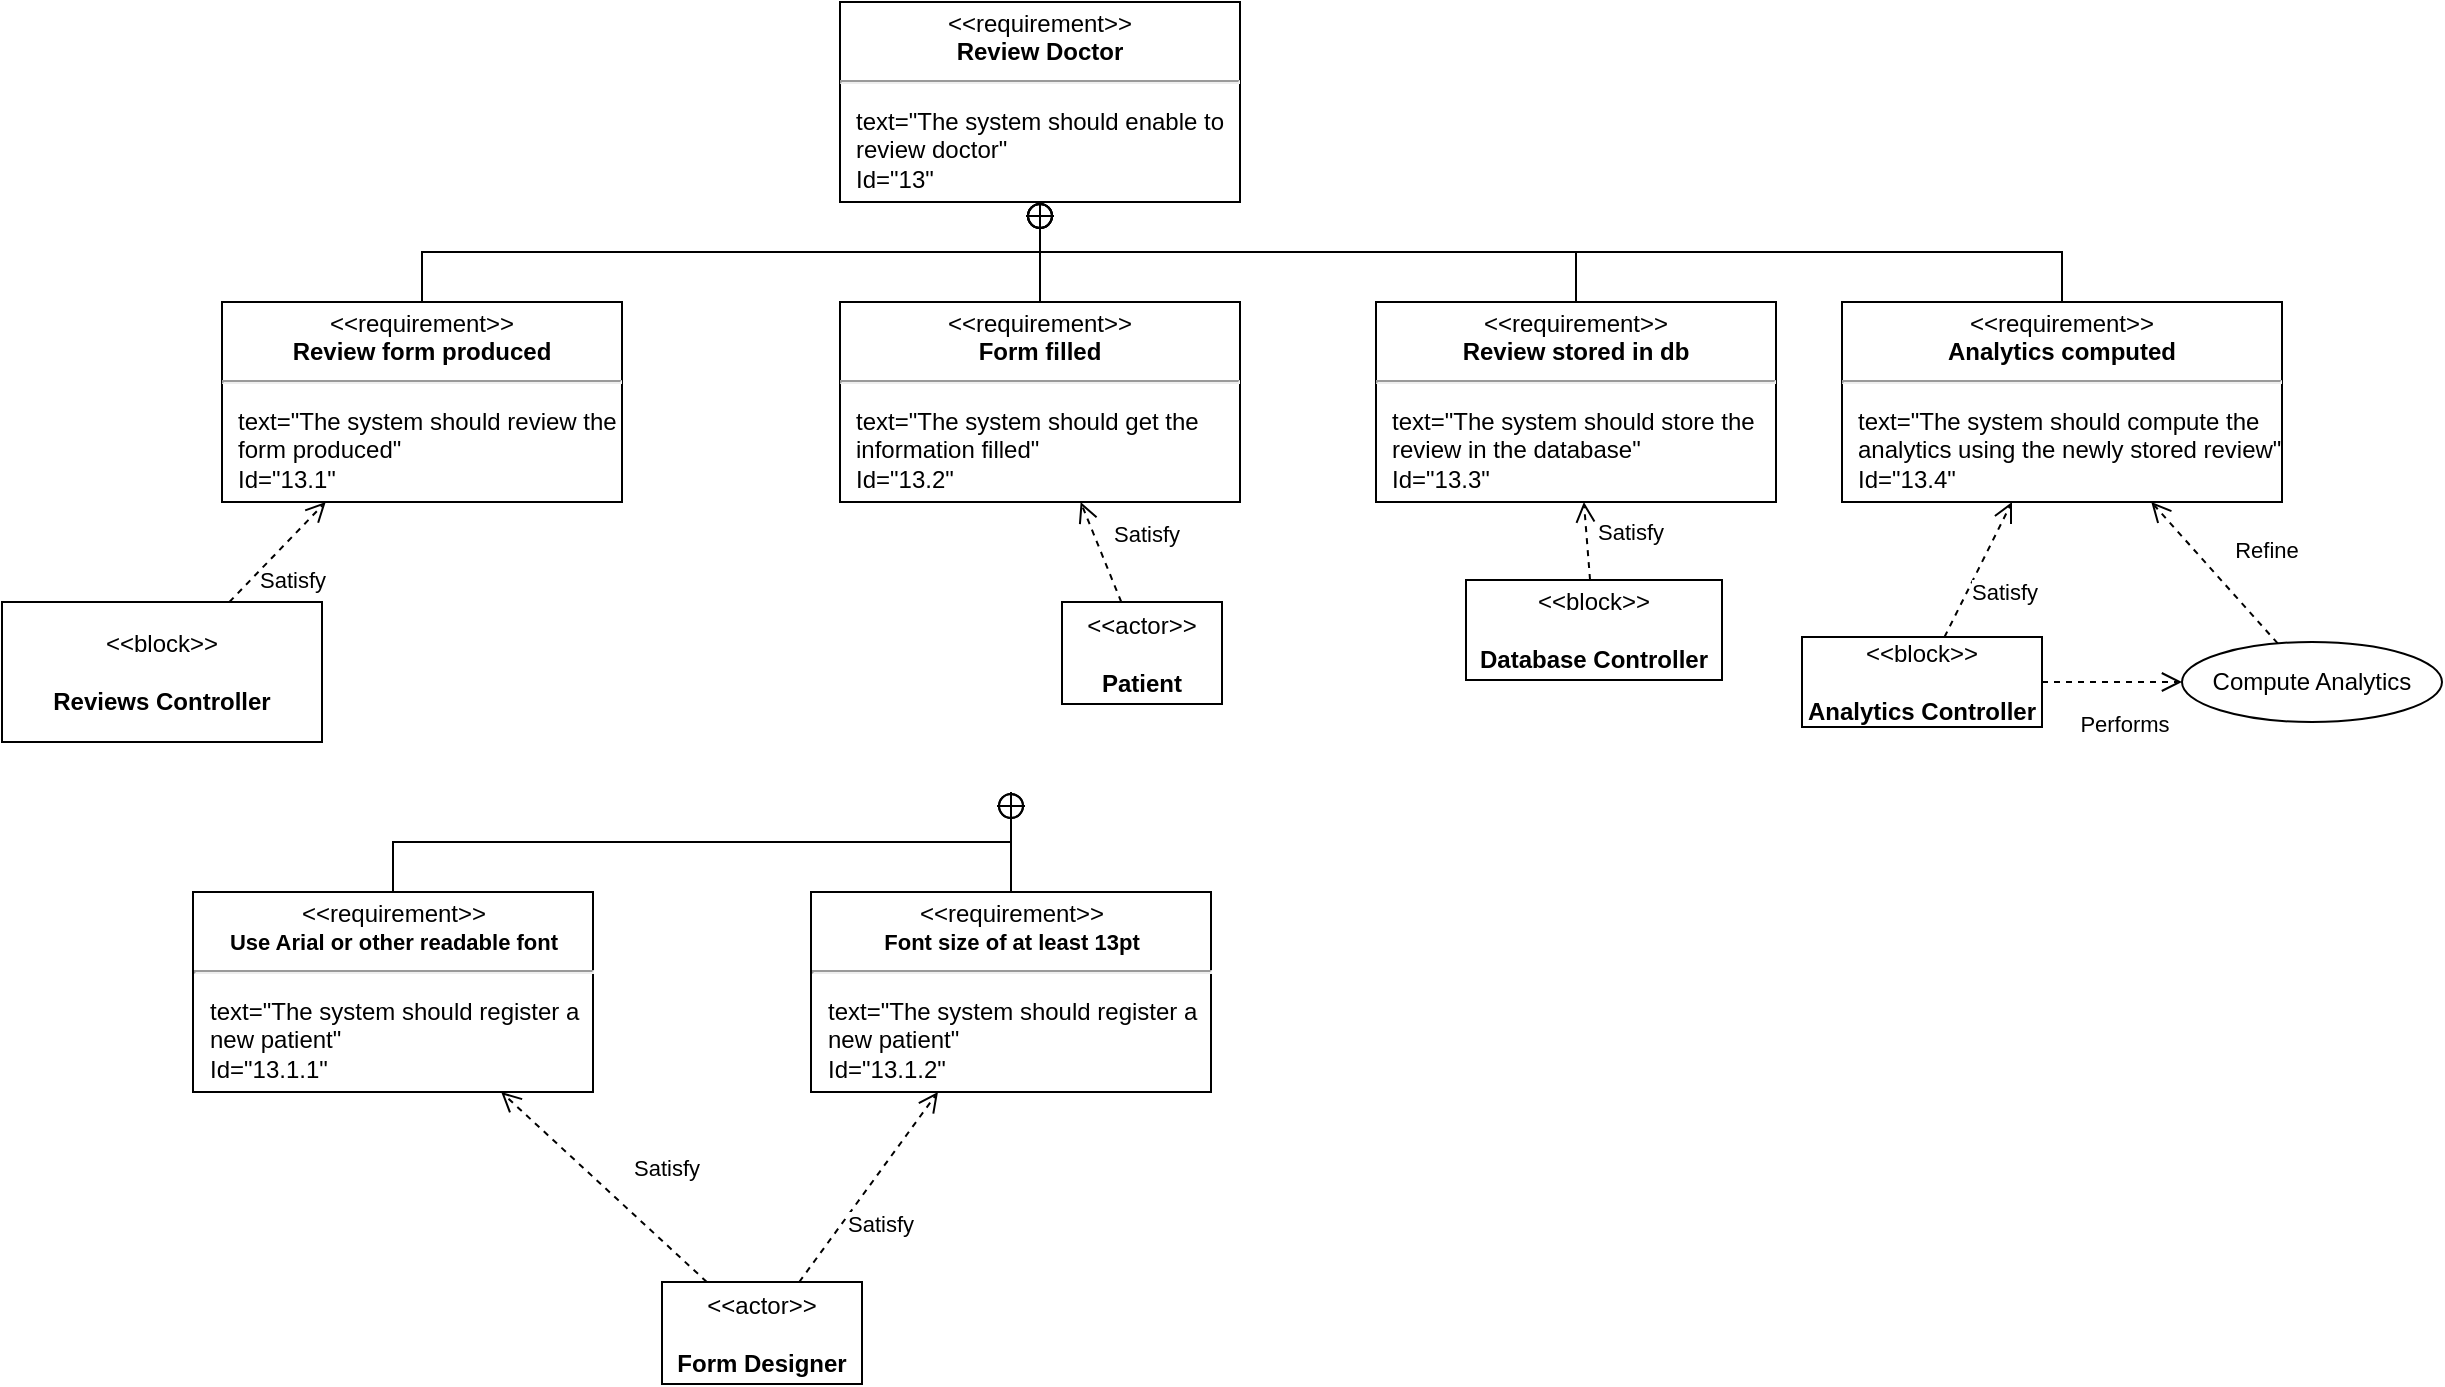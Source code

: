 <mxfile version="24.4.4" type="github">
  <diagram name="Página-1" id="qtJmnwFwFeLOcwQkmZnU">
    <mxGraphModel dx="1877" dy="522" grid="1" gridSize="10" guides="1" tooltips="1" connect="1" arrows="1" fold="1" page="1" pageScale="1" pageWidth="827" pageHeight="1169" math="0" shadow="0">
      <root>
        <mxCell id="0" />
        <mxCell id="1" parent="0" />
        <mxCell id="DoBYynUEnmm3b60OkJsO-1" value="&lt;p style=&quot;margin:0px;margin-top:4px;text-align:center;&quot;&gt;&amp;lt;&amp;lt;requirement&amp;gt;&amp;gt;&lt;br&gt;&lt;b&gt;Review Doctor&lt;/b&gt;&lt;/p&gt;&lt;hr&gt;&lt;p&gt;&lt;/p&gt;&lt;p style=&quot;margin:0px;margin-left:8px;text-align:left;&quot;&gt;text=&quot;The system should enable to review doctor&quot;&lt;br&gt;Id=&quot;13&quot;&lt;/p&gt;" style="shape=rect;overflow=fill;html=1;whiteSpace=wrap;align=center;" vertex="1" parent="1">
          <mxGeometry x="359" y="40" width="200" height="100" as="geometry" />
        </mxCell>
        <mxCell id="DoBYynUEnmm3b60OkJsO-2" value="&lt;p style=&quot;margin:0px;margin-top:4px;text-align:center;&quot;&gt;&amp;lt;&amp;lt;requirement&amp;gt;&amp;gt;&lt;br&gt;&lt;b&gt;Review form produced&lt;/b&gt;&lt;/p&gt;&lt;hr&gt;&lt;p&gt;&lt;/p&gt;&lt;p style=&quot;margin:0px;margin-left:8px;text-align:left;&quot;&gt;text=&quot;The system should review the form produced&quot;&lt;br&gt;Id=&quot;13.1&quot;&lt;/p&gt;" style="shape=rect;overflow=fill;html=1;whiteSpace=wrap;align=center;" vertex="1" parent="1">
          <mxGeometry x="50" y="190" width="200" height="100" as="geometry" />
        </mxCell>
        <mxCell id="DoBYynUEnmm3b60OkJsO-3" value="&lt;p style=&quot;margin:0px;margin-top:4px;text-align:center;&quot;&gt;&amp;lt;&amp;lt;requirement&amp;gt;&amp;gt;&lt;br&gt;&lt;b&gt;Form filled&lt;/b&gt;&lt;/p&gt;&lt;hr&gt;&lt;p&gt;&lt;/p&gt;&lt;p style=&quot;margin:0px;margin-left:8px;text-align:left;&quot;&gt;text=&quot;The system should get the information filled&quot;&lt;br&gt;Id=&quot;13.2&quot;&lt;/p&gt;" style="shape=rect;overflow=fill;html=1;whiteSpace=wrap;align=center;" vertex="1" parent="1">
          <mxGeometry x="359" y="190" width="200" height="100" as="geometry" />
        </mxCell>
        <mxCell id="DoBYynUEnmm3b60OkJsO-7" value="&lt;p style=&quot;margin:0px;margin-top:4px;text-align:center;&quot;&gt;&amp;lt;&amp;lt;requirement&amp;gt;&amp;gt;&lt;br&gt;&lt;b&gt;Review stored in db&lt;/b&gt;&lt;/p&gt;&lt;hr&gt;&lt;p&gt;&lt;/p&gt;&lt;p style=&quot;margin:0px;margin-left:8px;text-align:left;&quot;&gt;text=&quot;The system should store the review in the database&quot;&lt;br&gt;Id=&quot;13.3&quot;&lt;/p&gt;" style="shape=rect;overflow=fill;html=1;whiteSpace=wrap;align=center;" vertex="1" parent="1">
          <mxGeometry x="627" y="190" width="200" height="100" as="geometry" />
        </mxCell>
        <mxCell id="DoBYynUEnmm3b60OkJsO-8" value="&lt;p style=&quot;margin:0px;margin-top:4px;text-align:center;&quot;&gt;&amp;lt;&amp;lt;requirement&amp;gt;&amp;gt;&lt;br&gt;&lt;b&gt;Analytics computed&lt;/b&gt;&lt;/p&gt;&lt;hr&gt;&lt;p&gt;&lt;/p&gt;&lt;p style=&quot;margin:0px;margin-left:8px;text-align:left;&quot;&gt;text=&quot;The system should compute the analytics using the newly stored review&quot;&lt;br&gt;Id=&quot;13.4&quot;&lt;/p&gt;" style="shape=rect;overflow=fill;html=1;whiteSpace=wrap;align=center;" vertex="1" parent="1">
          <mxGeometry x="860" y="190" width="220" height="100" as="geometry" />
        </mxCell>
        <mxCell id="DoBYynUEnmm3b60OkJsO-10" value="&amp;lt;&amp;lt;actor&amp;gt;&amp;gt;&lt;br&gt;&lt;br&gt;&lt;b&gt;Patient&lt;/b&gt;" style="html=1;align=center;verticalAlign=middle;dashed=0;whiteSpace=wrap;" vertex="1" parent="1">
          <mxGeometry x="470" y="340" width="80" height="51" as="geometry" />
        </mxCell>
        <mxCell id="DoBYynUEnmm3b60OkJsO-11" value="&amp;lt;&amp;lt;block&amp;gt;&amp;gt;&lt;br&gt;&lt;br&gt;&lt;b&gt;Reviews Controller&lt;/b&gt;" style="html=1;align=center;verticalAlign=middle;dashed=0;whiteSpace=wrap;" vertex="1" parent="1">
          <mxGeometry x="-60" y="340" width="160" height="70" as="geometry" />
        </mxCell>
        <mxCell id="DoBYynUEnmm3b60OkJsO-12" value="&amp;lt;&amp;lt;block&amp;gt;&amp;gt;&lt;br&gt;&lt;br&gt;&lt;b&gt;Database Controller&lt;/b&gt;" style="html=1;align=center;verticalAlign=middle;dashed=0;whiteSpace=wrap;" vertex="1" parent="1">
          <mxGeometry x="672" y="329" width="128" height="50" as="geometry" />
        </mxCell>
        <mxCell id="DoBYynUEnmm3b60OkJsO-13" value="&amp;lt;&amp;lt;block&amp;gt;&amp;gt;&lt;br&gt;&lt;br&gt;&lt;b&gt;Analytics Controller&lt;/b&gt;" style="html=1;align=center;verticalAlign=middle;dashed=0;whiteSpace=wrap;" vertex="1" parent="1">
          <mxGeometry x="840" y="357.5" width="120" height="45" as="geometry" />
        </mxCell>
        <mxCell id="DoBYynUEnmm3b60OkJsO-15" value="" style="rounded=0;html=1;labelBackgroundColor=none;endArrow=none;edgeStyle=elbowEdgeStyle;elbow=vertical;startArrow=sysMLPackCont;startSize=12;" edge="1" parent="1" source="DoBYynUEnmm3b60OkJsO-1" target="DoBYynUEnmm3b60OkJsO-2">
          <mxGeometry relative="1" as="geometry">
            <mxPoint x="240" y="120" as="sourcePoint" />
            <mxPoint x="150" y="180" as="targetPoint" />
          </mxGeometry>
        </mxCell>
        <mxCell id="DoBYynUEnmm3b60OkJsO-16" value="" style="rounded=0;html=1;labelBackgroundColor=none;endArrow=none;edgeStyle=elbowEdgeStyle;elbow=vertical;startArrow=sysMLPackCont;startSize=12;" edge="1" parent="1" source="DoBYynUEnmm3b60OkJsO-1" target="DoBYynUEnmm3b60OkJsO-3">
          <mxGeometry relative="1" as="geometry">
            <mxPoint x="700" y="120" as="sourcePoint" />
            <mxPoint x="610" y="180" as="targetPoint" />
          </mxGeometry>
        </mxCell>
        <mxCell id="DoBYynUEnmm3b60OkJsO-17" value="" style="rounded=0;html=1;labelBackgroundColor=none;endArrow=none;edgeStyle=elbowEdgeStyle;elbow=vertical;startArrow=sysMLPackCont;startSize=12;" edge="1" parent="1" source="DoBYynUEnmm3b60OkJsO-1" target="DoBYynUEnmm3b60OkJsO-7">
          <mxGeometry relative="1" as="geometry">
            <mxPoint x="850" y="60" as="sourcePoint" />
            <mxPoint x="760" y="120" as="targetPoint" />
          </mxGeometry>
        </mxCell>
        <mxCell id="DoBYynUEnmm3b60OkJsO-18" value="" style="rounded=0;html=1;labelBackgroundColor=none;endArrow=none;edgeStyle=elbowEdgeStyle;elbow=vertical;startArrow=sysMLPackCont;startSize=12;" edge="1" parent="1" source="DoBYynUEnmm3b60OkJsO-1" target="DoBYynUEnmm3b60OkJsO-8">
          <mxGeometry relative="1" as="geometry">
            <mxPoint x="910" y="90" as="sourcePoint" />
            <mxPoint x="820" y="150" as="targetPoint" />
          </mxGeometry>
        </mxCell>
        <mxCell id="DoBYynUEnmm3b60OkJsO-23" value="Satisfy" style="html=1;verticalAlign=bottom;endArrow=open;dashed=1;endSize=8;curved=0;rounded=0;" edge="1" parent="1" source="DoBYynUEnmm3b60OkJsO-12" target="DoBYynUEnmm3b60OkJsO-7">
          <mxGeometry x="-0.321" y="-21" relative="1" as="geometry">
            <mxPoint x="800" y="429" as="sourcePoint" />
            <mxPoint x="720" y="429" as="targetPoint" />
            <mxPoint as="offset" />
          </mxGeometry>
        </mxCell>
        <mxCell id="DoBYynUEnmm3b60OkJsO-24" value="Satisfy" style="html=1;verticalAlign=bottom;endArrow=open;dashed=1;endSize=8;curved=0;rounded=0;" edge="1" parent="1" source="DoBYynUEnmm3b60OkJsO-11" target="DoBYynUEnmm3b60OkJsO-2">
          <mxGeometry x="-0.321" y="-21" relative="1" as="geometry">
            <mxPoint x="110" y="469" as="sourcePoint" />
            <mxPoint x="220" y="408" as="targetPoint" />
            <mxPoint as="offset" />
          </mxGeometry>
        </mxCell>
        <mxCell id="DoBYynUEnmm3b60OkJsO-25" value="Satisfy" style="html=1;verticalAlign=bottom;endArrow=open;dashed=1;endSize=8;curved=0;rounded=0;" edge="1" parent="1" source="DoBYynUEnmm3b60OkJsO-10" target="DoBYynUEnmm3b60OkJsO-3">
          <mxGeometry x="-0.321" y="-21" relative="1" as="geometry">
            <mxPoint x="50" y="339" as="sourcePoint" />
            <mxPoint x="50" y="300" as="targetPoint" />
            <mxPoint as="offset" />
          </mxGeometry>
        </mxCell>
        <mxCell id="DoBYynUEnmm3b60OkJsO-28" value="Compute Analytics" style="ellipse;whiteSpace=wrap;html=1;" vertex="1" parent="1">
          <mxGeometry x="1030" y="360" width="130" height="40" as="geometry" />
        </mxCell>
        <mxCell id="DoBYynUEnmm3b60OkJsO-32" value="Satisfy" style="html=1;verticalAlign=bottom;endArrow=open;dashed=1;endSize=8;curved=0;rounded=0;" edge="1" parent="1" source="DoBYynUEnmm3b60OkJsO-13" target="DoBYynUEnmm3b60OkJsO-8">
          <mxGeometry x="-0.321" y="-21" relative="1" as="geometry">
            <mxPoint x="560" y="495" as="sourcePoint" />
            <mxPoint x="560" y="440" as="targetPoint" />
            <mxPoint as="offset" />
          </mxGeometry>
        </mxCell>
        <mxCell id="DoBYynUEnmm3b60OkJsO-33" value="Refine" style="html=1;verticalAlign=bottom;endArrow=open;dashed=1;endSize=8;curved=0;rounded=0;" edge="1" parent="1" source="DoBYynUEnmm3b60OkJsO-28" target="DoBYynUEnmm3b60OkJsO-8">
          <mxGeometry x="-0.321" y="-21" relative="1" as="geometry">
            <mxPoint x="770" y="527" as="sourcePoint" />
            <mxPoint x="927" y="410" as="targetPoint" />
            <mxPoint as="offset" />
          </mxGeometry>
        </mxCell>
        <mxCell id="DoBYynUEnmm3b60OkJsO-34" value="Performs" style="html=1;verticalAlign=bottom;endArrow=open;dashed=1;endSize=8;curved=0;rounded=0;" edge="1" parent="1" source="DoBYynUEnmm3b60OkJsO-13" target="DoBYynUEnmm3b60OkJsO-28">
          <mxGeometry x="0.167" y="-30" relative="1" as="geometry">
            <mxPoint x="814.5" y="585" as="sourcePoint" />
            <mxPoint x="814.5" y="645" as="targetPoint" />
            <mxPoint as="offset" />
          </mxGeometry>
        </mxCell>
        <mxCell id="DoBYynUEnmm3b60OkJsO-35" value="&amp;lt;&amp;lt;actor&amp;gt;&amp;gt;&lt;br&gt;&lt;br&gt;&lt;b&gt;Form Designer&lt;/b&gt;" style="html=1;align=center;verticalAlign=middle;dashed=0;whiteSpace=wrap;" vertex="1" parent="1">
          <mxGeometry x="270" y="680" width="100" height="51" as="geometry" />
        </mxCell>
        <mxCell id="DoBYynUEnmm3b60OkJsO-36" value="&lt;p style=&quot;margin:0px;margin-top:4px;text-align:center;&quot;&gt;&amp;lt;&amp;lt;requirement&amp;gt;&amp;gt;&lt;br&gt;&lt;b style=&quot;font-size: 11px; background-color: rgb(255, 255, 255);&quot;&gt;Use Arial or other readable font&lt;/b&gt;&lt;br&gt;&lt;/p&gt;&lt;hr&gt;&lt;p&gt;&lt;/p&gt;&lt;p style=&quot;margin:0px;margin-left:8px;text-align:left;&quot;&gt;text=&quot;The system should register a new patient&quot;&lt;br&gt;Id=&quot;13.1.1&quot;&lt;/p&gt;" style="shape=rect;overflow=fill;html=1;whiteSpace=wrap;align=center;" vertex="1" parent="1">
          <mxGeometry x="35.5" y="485" width="200" height="100" as="geometry" />
        </mxCell>
        <mxCell id="DoBYynUEnmm3b60OkJsO-37" value="&lt;p style=&quot;margin:0px;margin-top:4px;text-align:center;&quot;&gt;&amp;lt;&amp;lt;requirement&amp;gt;&amp;gt;&lt;br&gt;&lt;b style=&quot;font-size: 11px; background-color: rgb(255, 255, 255);&quot;&gt;Font size of at least 13pt&lt;/b&gt;&lt;br&gt;&lt;/p&gt;&lt;hr&gt;&lt;p&gt;&lt;/p&gt;&lt;p style=&quot;margin:0px;margin-left:8px;text-align:left;&quot;&gt;text=&quot;The system should register a new patient&quot;&lt;br&gt;Id=&quot;13.1.2&quot;&lt;/p&gt;" style="shape=rect;overflow=fill;html=1;whiteSpace=wrap;align=center;" vertex="1" parent="1">
          <mxGeometry x="344.5" y="485" width="200" height="100" as="geometry" />
        </mxCell>
        <mxCell id="DoBYynUEnmm3b60OkJsO-38" value="" style="rounded=0;html=1;labelBackgroundColor=none;endArrow=none;edgeStyle=elbowEdgeStyle;elbow=vertical;startArrow=sysMLPackCont;startSize=12;" edge="1" parent="1" target="DoBYynUEnmm3b60OkJsO-36">
          <mxGeometry relative="1" as="geometry">
            <mxPoint x="444.5" y="435" as="sourcePoint" />
            <mxPoint x="135.5" y="475" as="targetPoint" />
          </mxGeometry>
        </mxCell>
        <mxCell id="DoBYynUEnmm3b60OkJsO-39" value="" style="rounded=0;html=1;labelBackgroundColor=none;endArrow=none;edgeStyle=elbowEdgeStyle;elbow=vertical;startArrow=sysMLPackCont;startSize=12;" edge="1" parent="1" target="DoBYynUEnmm3b60OkJsO-37">
          <mxGeometry relative="1" as="geometry">
            <mxPoint x="444.5" y="435" as="sourcePoint" />
            <mxPoint x="595.5" y="475" as="targetPoint" />
          </mxGeometry>
        </mxCell>
        <mxCell id="DoBYynUEnmm3b60OkJsO-40" value="Satisfy" style="html=1;verticalAlign=bottom;endArrow=open;dashed=1;endSize=8;curved=0;rounded=0;" edge="1" parent="1" source="DoBYynUEnmm3b60OkJsO-35" target="DoBYynUEnmm3b60OkJsO-36">
          <mxGeometry x="-0.321" y="-21" relative="1" as="geometry">
            <mxPoint x="200.5" y="710" as="sourcePoint" />
            <mxPoint x="179.5" y="660" as="targetPoint" />
            <mxPoint as="offset" />
          </mxGeometry>
        </mxCell>
        <mxCell id="DoBYynUEnmm3b60OkJsO-41" value="Satisfy" style="html=1;verticalAlign=bottom;endArrow=open;dashed=1;endSize=8;curved=0;rounded=0;" edge="1" parent="1" source="DoBYynUEnmm3b60OkJsO-35" target="DoBYynUEnmm3b60OkJsO-37">
          <mxGeometry x="-0.321" y="-21" relative="1" as="geometry">
            <mxPoint x="302" y="690" as="sourcePoint" />
            <mxPoint x="200" y="595" as="targetPoint" />
            <mxPoint as="offset" />
          </mxGeometry>
        </mxCell>
      </root>
    </mxGraphModel>
  </diagram>
</mxfile>
